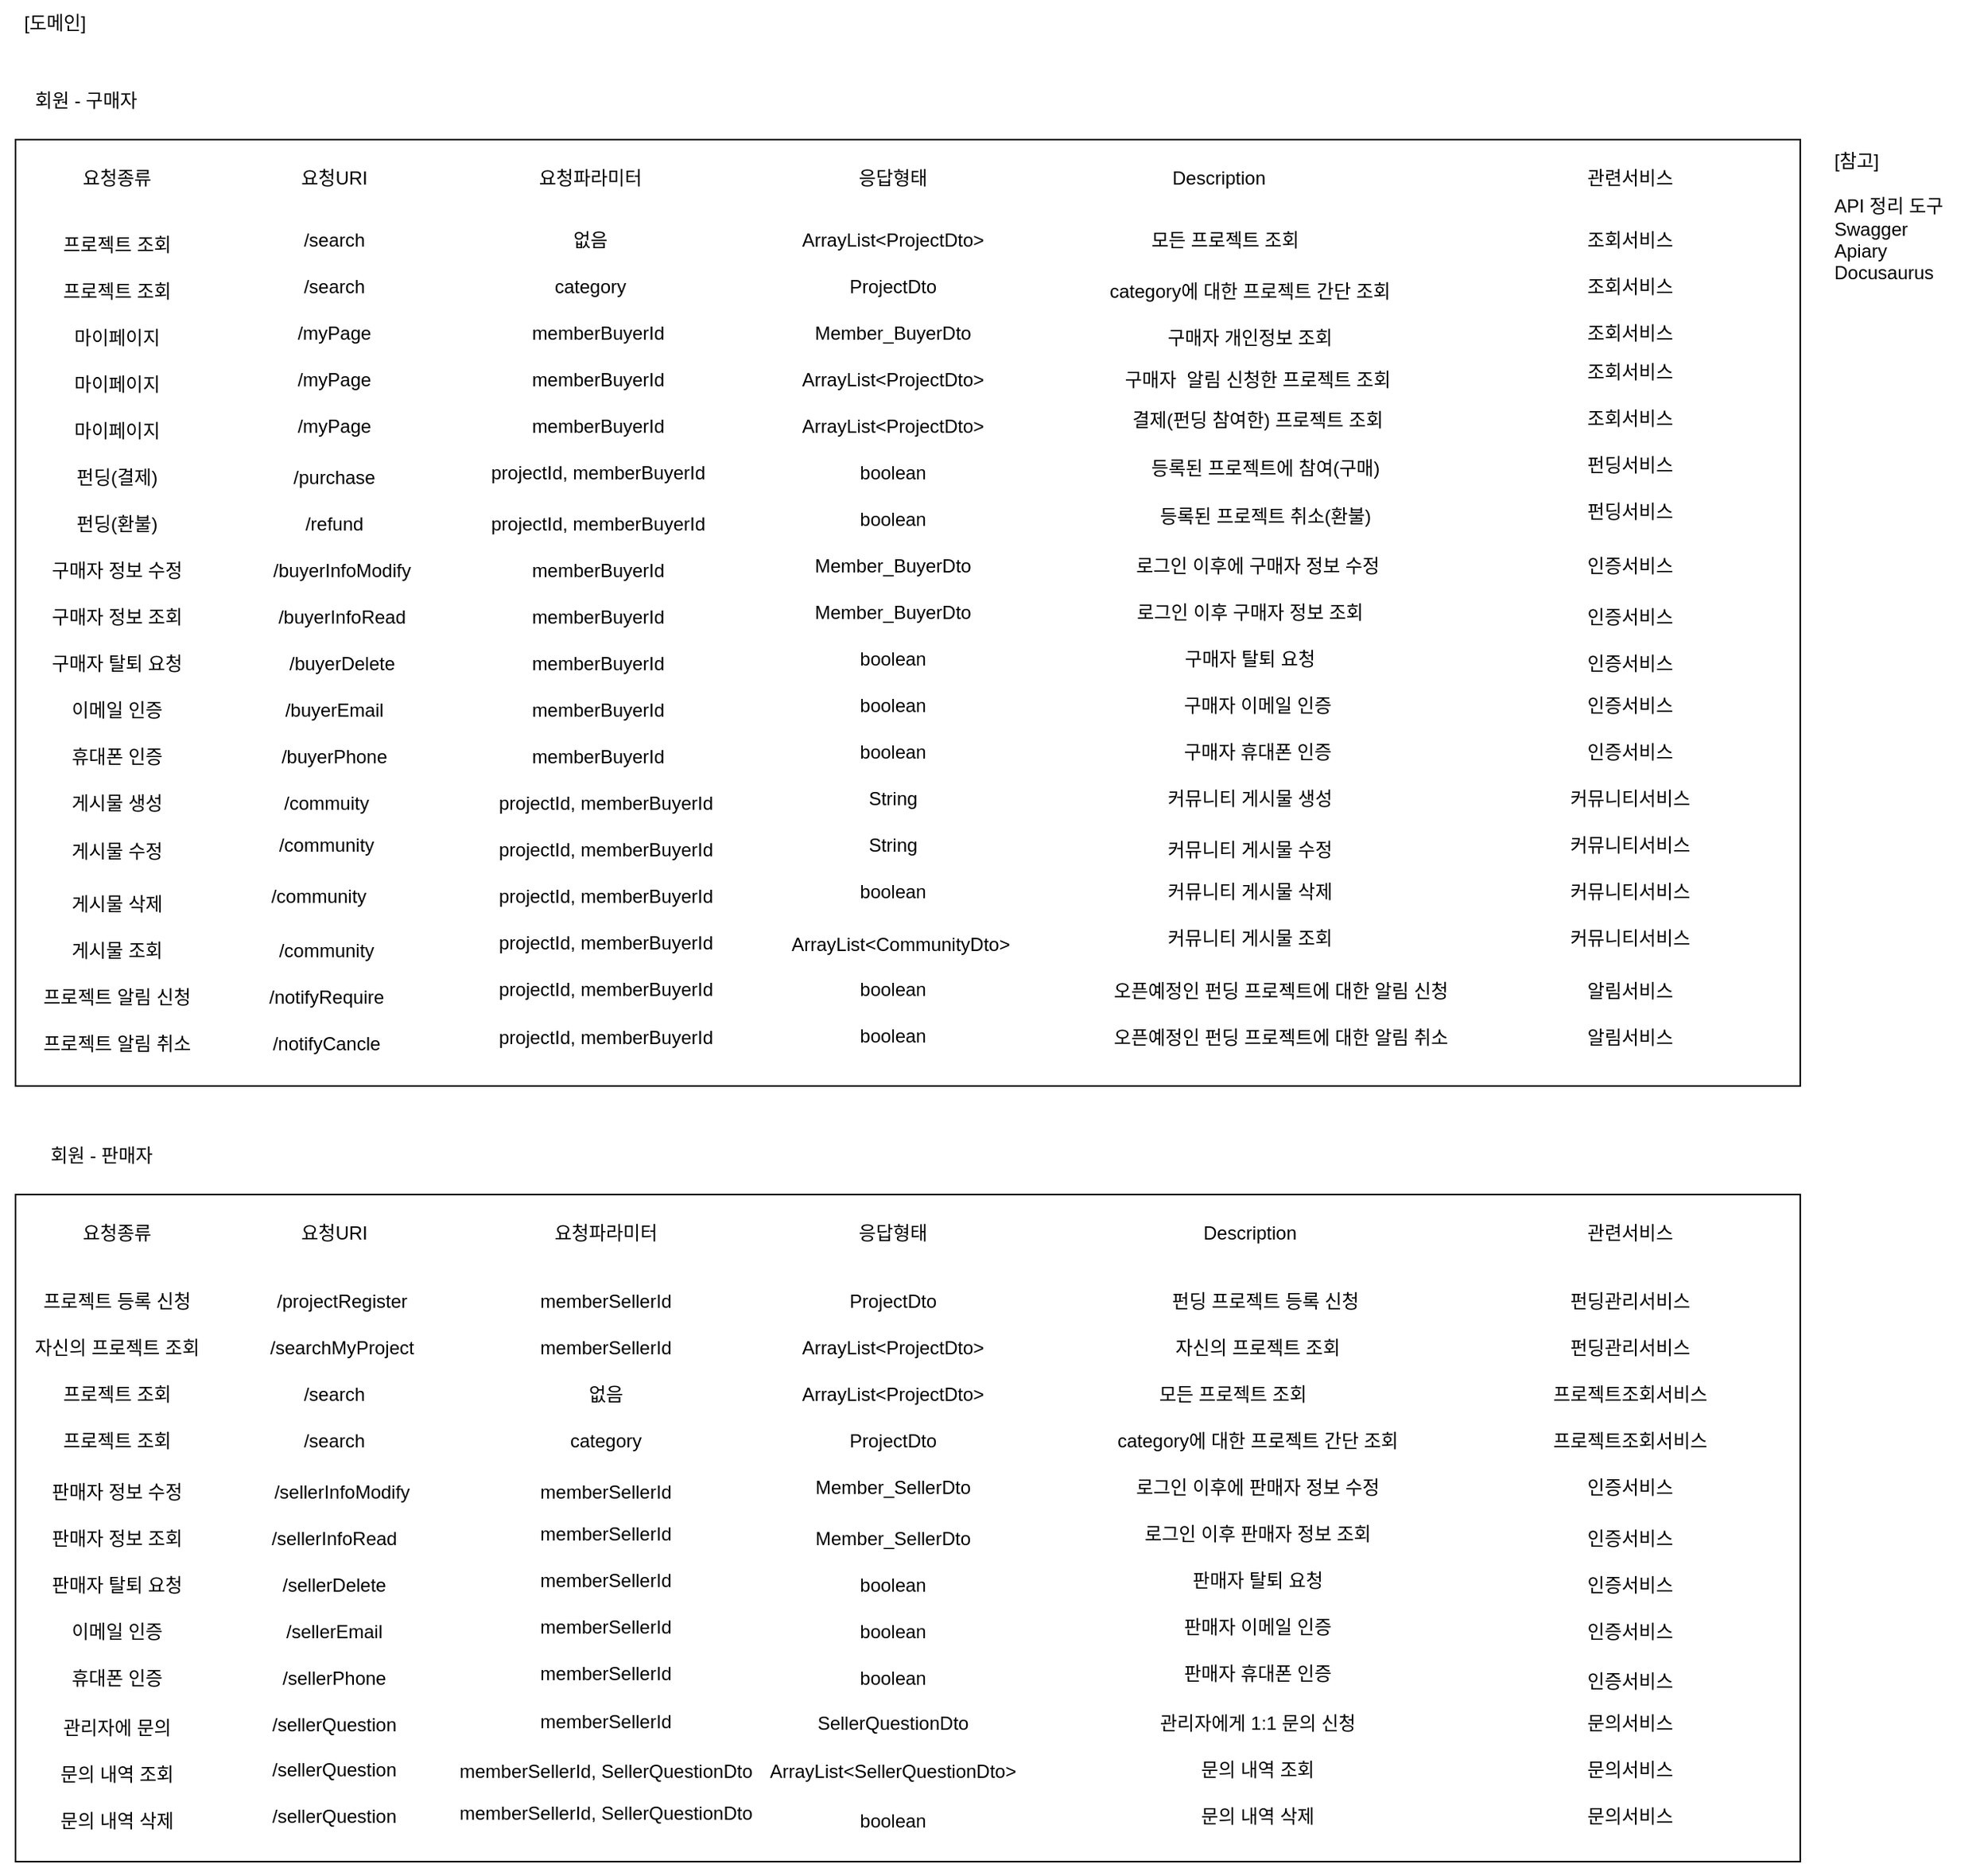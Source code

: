 <mxfile version="24.0.6" type="device">
  <diagram name="페이지-1" id="IXMMDhDhbT6PsNnHppwl">
    <mxGraphModel dx="1434" dy="780" grid="1" gridSize="10" guides="1" tooltips="1" connect="1" arrows="1" fold="1" page="1" pageScale="1" pageWidth="827" pageHeight="1169" math="0" shadow="0">
      <root>
        <mxCell id="0" />
        <mxCell id="1" parent="0" />
        <mxCell id="AvOxDjMCkV0OwtDAIf_R-1" value="[도메인]" style="text;html=1;align=center;verticalAlign=middle;resizable=0;points=[];autosize=1;strokeColor=none;fillColor=none;" parent="1" vertex="1">
          <mxGeometry x="40" y="40" width="70" height="30" as="geometry" />
        </mxCell>
        <mxCell id="AvOxDjMCkV0OwtDAIf_R-2" value="" style="rounded=0;whiteSpace=wrap;html=1;align=left;" parent="1" vertex="1">
          <mxGeometry x="50" y="130" width="1150" height="610" as="geometry" />
        </mxCell>
        <mxCell id="AvOxDjMCkV0OwtDAIf_R-3" value="회원 - 구매자" style="text;html=1;align=center;verticalAlign=middle;resizable=0;points=[];autosize=1;strokeColor=none;fillColor=none;" parent="1" vertex="1">
          <mxGeometry x="50" y="90" width="90" height="30" as="geometry" />
        </mxCell>
        <mxCell id="AvOxDjMCkV0OwtDAIf_R-4" value="요청종류" style="text;html=1;align=center;verticalAlign=middle;resizable=0;points=[];autosize=1;strokeColor=none;fillColor=none;" parent="1" vertex="1">
          <mxGeometry x="80" y="140" width="70" height="30" as="geometry" />
        </mxCell>
        <mxCell id="AvOxDjMCkV0OwtDAIf_R-5" value="관련서비스" style="text;html=1;align=center;verticalAlign=middle;resizable=0;points=[];autosize=1;strokeColor=none;fillColor=none;" parent="1" vertex="1">
          <mxGeometry x="1050" y="140" width="80" height="30" as="geometry" />
        </mxCell>
        <mxCell id="AvOxDjMCkV0OwtDAIf_R-6" value="요청URI" style="text;html=1;align=center;verticalAlign=middle;resizable=0;points=[];autosize=1;strokeColor=none;fillColor=none;" parent="1" vertex="1">
          <mxGeometry x="220" y="140" width="70" height="30" as="geometry" />
        </mxCell>
        <mxCell id="AvOxDjMCkV0OwtDAIf_R-7" value="Description" style="text;html=1;align=center;verticalAlign=middle;resizable=0;points=[];autosize=1;strokeColor=none;fillColor=none;" parent="1" vertex="1">
          <mxGeometry x="785" y="140" width="80" height="30" as="geometry" />
        </mxCell>
        <mxCell id="AvOxDjMCkV0OwtDAIf_R-8" value="요청파라미터" style="text;html=1;align=center;verticalAlign=middle;resizable=0;points=[];autosize=1;strokeColor=none;fillColor=none;" parent="1" vertex="1">
          <mxGeometry x="370" y="140" width="100" height="30" as="geometry" />
        </mxCell>
        <mxCell id="AvOxDjMCkV0OwtDAIf_R-9" value="응답형태" style="text;html=1;align=center;verticalAlign=middle;resizable=0;points=[];autosize=1;strokeColor=none;fillColor=none;" parent="1" vertex="1">
          <mxGeometry x="580" y="140" width="70" height="30" as="geometry" />
        </mxCell>
        <mxCell id="AvOxDjMCkV0OwtDAIf_R-10" value="조회서비스" style="text;html=1;align=center;verticalAlign=middle;resizable=0;points=[];autosize=1;strokeColor=none;fillColor=none;" parent="1" vertex="1">
          <mxGeometry x="1050" y="180" width="80" height="30" as="geometry" />
        </mxCell>
        <mxCell id="AvOxDjMCkV0OwtDAIf_R-11" value="프로젝트 조회" style="text;html=1;align=center;verticalAlign=middle;resizable=0;points=[];autosize=1;strokeColor=none;fillColor=none;" parent="1" vertex="1">
          <mxGeometry x="65" y="183" width="100" height="30" as="geometry" />
        </mxCell>
        <mxCell id="AvOxDjMCkV0OwtDAIf_R-12" value="/search" style="text;html=1;align=center;verticalAlign=middle;resizable=0;points=[];autosize=1;strokeColor=none;fillColor=none;" parent="1" vertex="1">
          <mxGeometry x="225" y="180" width="60" height="30" as="geometry" />
        </mxCell>
        <mxCell id="AvOxDjMCkV0OwtDAIf_R-13" value="없음" style="text;html=1;align=center;verticalAlign=middle;resizable=0;points=[];autosize=1;strokeColor=none;fillColor=none;" parent="1" vertex="1">
          <mxGeometry x="395" y="180" width="50" height="30" as="geometry" />
        </mxCell>
        <mxCell id="AvOxDjMCkV0OwtDAIf_R-14" value="ArrayList&amp;lt;ProjectDto&amp;gt;" style="text;html=1;align=center;verticalAlign=middle;resizable=0;points=[];autosize=1;strokeColor=none;fillColor=none;" parent="1" vertex="1">
          <mxGeometry x="545" y="180" width="140" height="30" as="geometry" />
        </mxCell>
        <mxCell id="AvOxDjMCkV0OwtDAIf_R-15" value="모든 프로젝트 조회" style="text;html=1;align=left;verticalAlign=middle;resizable=0;points=[];autosize=1;strokeColor=none;fillColor=none;" parent="1" vertex="1">
          <mxGeometry x="780" y="180" width="130" height="30" as="geometry" />
        </mxCell>
        <mxCell id="AvOxDjMCkV0OwtDAIf_R-16" value="/search" style="text;html=1;align=center;verticalAlign=middle;resizable=0;points=[];autosize=1;strokeColor=none;fillColor=none;" parent="1" vertex="1">
          <mxGeometry x="225" y="210" width="60" height="30" as="geometry" />
        </mxCell>
        <mxCell id="AvOxDjMCkV0OwtDAIf_R-17" value="category" style="text;html=1;align=center;verticalAlign=middle;resizable=0;points=[];autosize=1;strokeColor=none;fillColor=none;" parent="1" vertex="1">
          <mxGeometry x="385" y="210" width="70" height="30" as="geometry" />
        </mxCell>
        <mxCell id="AvOxDjMCkV0OwtDAIf_R-18" value="Project&lt;span style=&quot;background-color: initial;&quot;&gt;Dto&lt;/span&gt;" style="text;html=1;align=center;verticalAlign=middle;resizable=0;points=[];autosize=1;strokeColor=none;fillColor=none;" parent="1" vertex="1">
          <mxGeometry x="575" y="210" width="80" height="30" as="geometry" />
        </mxCell>
        <mxCell id="AvOxDjMCkV0OwtDAIf_R-19" value="category에 대한 프로젝트 간단 조회" style="text;html=1;align=center;verticalAlign=middle;resizable=0;points=[];autosize=1;strokeColor=none;fillColor=none;" parent="1" vertex="1">
          <mxGeometry x="740" y="213" width="210" height="30" as="geometry" />
        </mxCell>
        <mxCell id="AvOxDjMCkV0OwtDAIf_R-20" value="조회서비스" style="text;html=1;align=center;verticalAlign=middle;resizable=0;points=[];autosize=1;strokeColor=none;fillColor=none;" parent="1" vertex="1">
          <mxGeometry x="1050" y="210" width="80" height="30" as="geometry" />
        </mxCell>
        <mxCell id="AvOxDjMCkV0OwtDAIf_R-21" value="[참고]&lt;br&gt;&lt;br&gt;API 정리 도구&lt;br&gt;Swagger&lt;br&gt;Apiary&lt;br&gt;Docusaurus" style="text;html=1;align=left;verticalAlign=middle;resizable=0;points=[];autosize=1;strokeColor=none;fillColor=none;" parent="1" vertex="1">
          <mxGeometry x="1220" y="130" width="100" height="100" as="geometry" />
        </mxCell>
        <mxCell id="AvOxDjMCkV0OwtDAIf_R-22" value="프로젝트 조회" style="text;html=1;align=center;verticalAlign=middle;resizable=0;points=[];autosize=1;strokeColor=none;fillColor=none;" parent="1" vertex="1">
          <mxGeometry x="65" y="213" width="100" height="30" as="geometry" />
        </mxCell>
        <mxCell id="AvOxDjMCkV0OwtDAIf_R-23" value="/myPage" style="text;html=1;align=center;verticalAlign=middle;resizable=0;points=[];autosize=1;strokeColor=none;fillColor=none;" parent="1" vertex="1">
          <mxGeometry x="220" y="240" width="70" height="30" as="geometry" />
        </mxCell>
        <mxCell id="AvOxDjMCkV0OwtDAIf_R-24" value="memberBuyerId" style="text;html=1;align=center;verticalAlign=middle;resizable=0;points=[];autosize=1;strokeColor=none;fillColor=none;" parent="1" vertex="1">
          <mxGeometry x="370" y="240" width="110" height="30" as="geometry" />
        </mxCell>
        <mxCell id="AvOxDjMCkV0OwtDAIf_R-25" value="&lt;span style=&quot;background-color: initial;&quot;&gt;Member_BuyerDto&lt;/span&gt;" style="text;html=1;align=center;verticalAlign=middle;resizable=0;points=[];autosize=1;strokeColor=none;fillColor=none;" parent="1" vertex="1">
          <mxGeometry x="555" y="240" width="120" height="30" as="geometry" />
        </mxCell>
        <mxCell id="AvOxDjMCkV0OwtDAIf_R-26" value="구매자 개인정보 조회" style="text;html=1;align=center;verticalAlign=middle;resizable=0;points=[];autosize=1;strokeColor=none;fillColor=none;" parent="1" vertex="1">
          <mxGeometry x="775" y="243" width="140" height="30" as="geometry" />
        </mxCell>
        <mxCell id="AvOxDjMCkV0OwtDAIf_R-27" value="조회서비스" style="text;html=1;align=center;verticalAlign=middle;resizable=0;points=[];autosize=1;strokeColor=none;fillColor=none;" parent="1" vertex="1">
          <mxGeometry x="1050" y="240" width="80" height="30" as="geometry" />
        </mxCell>
        <mxCell id="AvOxDjMCkV0OwtDAIf_R-28" value="마이페이지" style="text;html=1;align=center;verticalAlign=middle;resizable=0;points=[];autosize=1;strokeColor=none;fillColor=none;" parent="1" vertex="1">
          <mxGeometry x="75" y="243" width="80" height="30" as="geometry" />
        </mxCell>
        <mxCell id="AvOxDjMCkV0OwtDAIf_R-29" value="/myPage" style="text;html=1;align=center;verticalAlign=middle;resizable=0;points=[];autosize=1;strokeColor=none;fillColor=none;" parent="1" vertex="1">
          <mxGeometry x="220" y="270" width="70" height="30" as="geometry" />
        </mxCell>
        <mxCell id="AvOxDjMCkV0OwtDAIf_R-30" value="구매자&amp;nbsp; 알림 신청한 프로젝트 조회" style="text;html=1;align=center;verticalAlign=middle;resizable=0;points=[];autosize=1;strokeColor=none;fillColor=none;" parent="1" vertex="1">
          <mxGeometry x="745" y="270" width="210" height="30" as="geometry" />
        </mxCell>
        <mxCell id="AvOxDjMCkV0OwtDAIf_R-31" value="조회서비스" style="text;html=1;align=center;verticalAlign=middle;resizable=0;points=[];autosize=1;strokeColor=none;fillColor=none;" parent="1" vertex="1">
          <mxGeometry x="1050" y="265" width="80" height="30" as="geometry" />
        </mxCell>
        <mxCell id="AvOxDjMCkV0OwtDAIf_R-32" value="마이페이지" style="text;html=1;align=center;verticalAlign=middle;resizable=0;points=[];autosize=1;strokeColor=none;fillColor=none;" parent="1" vertex="1">
          <mxGeometry x="75" y="273" width="80" height="30" as="geometry" />
        </mxCell>
        <mxCell id="AvOxDjMCkV0OwtDAIf_R-33" value="결제(펀딩 참여한) 프로젝트 조회" style="text;html=1;align=center;verticalAlign=middle;resizable=0;points=[];autosize=1;strokeColor=none;fillColor=none;" parent="1" vertex="1">
          <mxGeometry x="750" y="296" width="200" height="30" as="geometry" />
        </mxCell>
        <mxCell id="AvOxDjMCkV0OwtDAIf_R-34" value="/myPage" style="text;html=1;align=center;verticalAlign=middle;resizable=0;points=[];autosize=1;strokeColor=none;fillColor=none;" parent="1" vertex="1">
          <mxGeometry x="220" y="300" width="70" height="30" as="geometry" />
        </mxCell>
        <mxCell id="AvOxDjMCkV0OwtDAIf_R-35" value="조회서비스" style="text;html=1;align=center;verticalAlign=middle;resizable=0;points=[];autosize=1;strokeColor=none;fillColor=none;" parent="1" vertex="1">
          <mxGeometry x="1050" y="295" width="80" height="30" as="geometry" />
        </mxCell>
        <mxCell id="AvOxDjMCkV0OwtDAIf_R-36" value="마이페이지" style="text;html=1;align=center;verticalAlign=middle;resizable=0;points=[];autosize=1;strokeColor=none;fillColor=none;" parent="1" vertex="1">
          <mxGeometry x="75" y="303" width="80" height="30" as="geometry" />
        </mxCell>
        <mxCell id="AvOxDjMCkV0OwtDAIf_R-37" value="등록된 프로젝트에 참여(구매)" style="text;html=1;align=center;verticalAlign=middle;resizable=0;points=[];autosize=1;strokeColor=none;fillColor=none;" parent="1" vertex="1">
          <mxGeometry x="765" y="327" width="180" height="30" as="geometry" />
        </mxCell>
        <mxCell id="AvOxDjMCkV0OwtDAIf_R-38" value="/purchase" style="text;html=1;align=center;verticalAlign=middle;resizable=0;points=[];autosize=1;strokeColor=none;fillColor=none;" parent="1" vertex="1">
          <mxGeometry x="215" y="333" width="80" height="30" as="geometry" />
        </mxCell>
        <mxCell id="AvOxDjMCkV0OwtDAIf_R-39" value="projectId, memberBuyerId" style="text;html=1;align=center;verticalAlign=middle;resizable=0;points=[];autosize=1;strokeColor=none;fillColor=none;" parent="1" vertex="1">
          <mxGeometry x="345" y="330" width="160" height="30" as="geometry" />
        </mxCell>
        <mxCell id="AvOxDjMCkV0OwtDAIf_R-40" value="펀딩서비스" style="text;html=1;align=center;verticalAlign=middle;resizable=0;points=[];autosize=1;strokeColor=none;fillColor=none;" parent="1" vertex="1">
          <mxGeometry x="1050" y="325" width="80" height="30" as="geometry" />
        </mxCell>
        <mxCell id="AvOxDjMCkV0OwtDAIf_R-41" value="펀딩(결제)" style="text;html=1;align=center;verticalAlign=middle;resizable=0;points=[];autosize=1;strokeColor=none;fillColor=none;" parent="1" vertex="1">
          <mxGeometry x="75" y="333" width="80" height="30" as="geometry" />
        </mxCell>
        <mxCell id="AvOxDjMCkV0OwtDAIf_R-43" value="&lt;span style=&quot;background-color: initial;&quot;&gt;ArrayList&amp;lt;ProjectDto&amp;gt;&lt;/span&gt;" style="text;html=1;align=center;verticalAlign=middle;resizable=0;points=[];autosize=1;strokeColor=none;fillColor=none;" parent="1" vertex="1">
          <mxGeometry x="545" y="300" width="140" height="30" as="geometry" />
        </mxCell>
        <mxCell id="AvOxDjMCkV0OwtDAIf_R-44" value="등록된 프로젝트 취소(환불)" style="text;html=1;align=center;verticalAlign=middle;resizable=0;points=[];autosize=1;strokeColor=none;fillColor=none;" parent="1" vertex="1">
          <mxGeometry x="770" y="358" width="170" height="30" as="geometry" />
        </mxCell>
        <mxCell id="AvOxDjMCkV0OwtDAIf_R-45" value="/refund" style="text;html=1;align=center;verticalAlign=middle;resizable=0;points=[];autosize=1;strokeColor=none;fillColor=none;" parent="1" vertex="1">
          <mxGeometry x="225" y="363" width="60" height="30" as="geometry" />
        </mxCell>
        <mxCell id="AvOxDjMCkV0OwtDAIf_R-46" value="projectId, memberBuyerId" style="text;html=1;align=center;verticalAlign=middle;resizable=0;points=[];autosize=1;strokeColor=none;fillColor=none;" parent="1" vertex="1">
          <mxGeometry x="345" y="363" width="160" height="30" as="geometry" />
        </mxCell>
        <mxCell id="AvOxDjMCkV0OwtDAIf_R-47" value="펀딩서비스" style="text;html=1;align=center;verticalAlign=middle;resizable=0;points=[];autosize=1;strokeColor=none;fillColor=none;" parent="1" vertex="1">
          <mxGeometry x="1050" y="355" width="80" height="30" as="geometry" />
        </mxCell>
        <mxCell id="AvOxDjMCkV0OwtDAIf_R-48" value="펀딩(환불)" style="text;html=1;align=center;verticalAlign=middle;resizable=0;points=[];autosize=1;strokeColor=none;fillColor=none;" parent="1" vertex="1">
          <mxGeometry x="75" y="363" width="80" height="30" as="geometry" />
        </mxCell>
        <mxCell id="AvOxDjMCkV0OwtDAIf_R-49" value="memberBuyerId" style="text;html=1;align=center;verticalAlign=middle;resizable=0;points=[];autosize=1;strokeColor=none;fillColor=none;" parent="1" vertex="1">
          <mxGeometry x="370" y="270" width="110" height="30" as="geometry" />
        </mxCell>
        <mxCell id="AvOxDjMCkV0OwtDAIf_R-50" value="memberBuyerId" style="text;html=1;align=center;verticalAlign=middle;resizable=0;points=[];autosize=1;strokeColor=none;fillColor=none;" parent="1" vertex="1">
          <mxGeometry x="370" y="300" width="110" height="30" as="geometry" />
        </mxCell>
        <mxCell id="AvOxDjMCkV0OwtDAIf_R-51" value="로그인 이후에 구매자 정보 수정" style="text;html=1;align=center;verticalAlign=middle;resizable=0;points=[];autosize=1;strokeColor=none;fillColor=none;" parent="1" vertex="1">
          <mxGeometry x="755" y="390" width="190" height="30" as="geometry" />
        </mxCell>
        <mxCell id="AvOxDjMCkV0OwtDAIf_R-52" value="/buyerInfoModify" style="text;html=1;align=center;verticalAlign=middle;resizable=0;points=[];autosize=1;strokeColor=none;fillColor=none;" parent="1" vertex="1">
          <mxGeometry x="205" y="393" width="110" height="30" as="geometry" />
        </mxCell>
        <mxCell id="AvOxDjMCkV0OwtDAIf_R-53" value="memberBuyerId" style="text;html=1;align=center;verticalAlign=middle;resizable=0;points=[];autosize=1;strokeColor=none;fillColor=none;" parent="1" vertex="1">
          <mxGeometry x="370" y="393" width="110" height="30" as="geometry" />
        </mxCell>
        <mxCell id="AvOxDjMCkV0OwtDAIf_R-54" value="인증서비스" style="text;html=1;align=center;verticalAlign=middle;resizable=0;points=[];autosize=1;strokeColor=none;fillColor=none;" parent="1" vertex="1">
          <mxGeometry x="1050" y="390" width="80" height="30" as="geometry" />
        </mxCell>
        <mxCell id="AvOxDjMCkV0OwtDAIf_R-55" value="Member_BuyerDto" style="text;html=1;align=center;verticalAlign=middle;resizable=0;points=[];autosize=1;strokeColor=none;fillColor=none;" parent="1" vertex="1">
          <mxGeometry x="555" y="390" width="120" height="30" as="geometry" />
        </mxCell>
        <mxCell id="AvOxDjMCkV0OwtDAIf_R-56" value="로그인 이후 구매자 정보 조회" style="text;html=1;align=center;verticalAlign=middle;resizable=0;points=[];autosize=1;strokeColor=none;fillColor=none;" parent="1" vertex="1">
          <mxGeometry x="755" y="420" width="180" height="30" as="geometry" />
        </mxCell>
        <mxCell id="AvOxDjMCkV0OwtDAIf_R-57" value="/buyerInfoRead" style="text;html=1;align=center;verticalAlign=middle;resizable=0;points=[];autosize=1;strokeColor=none;fillColor=none;" parent="1" vertex="1">
          <mxGeometry x="205" y="423" width="110" height="30" as="geometry" />
        </mxCell>
        <mxCell id="AvOxDjMCkV0OwtDAIf_R-58" value="memberBuyerId" style="text;html=1;align=center;verticalAlign=middle;resizable=0;points=[];autosize=1;strokeColor=none;fillColor=none;" parent="1" vertex="1">
          <mxGeometry x="370" y="423" width="110" height="30" as="geometry" />
        </mxCell>
        <mxCell id="AvOxDjMCkV0OwtDAIf_R-59" value="인증서비스" style="text;html=1;align=center;verticalAlign=middle;resizable=0;points=[];autosize=1;strokeColor=none;fillColor=none;" parent="1" vertex="1">
          <mxGeometry x="1050" y="423" width="80" height="30" as="geometry" />
        </mxCell>
        <mxCell id="AvOxDjMCkV0OwtDAIf_R-60" value="구매자 정보 조회" style="text;html=1;align=center;verticalAlign=middle;resizable=0;points=[];autosize=1;strokeColor=none;fillColor=none;" parent="1" vertex="1">
          <mxGeometry x="60" y="423" width="110" height="30" as="geometry" />
        </mxCell>
        <mxCell id="AvOxDjMCkV0OwtDAIf_R-61" value="Member_BuyerDto" style="text;html=1;align=center;verticalAlign=middle;resizable=0;points=[];autosize=1;strokeColor=none;fillColor=none;" parent="1" vertex="1">
          <mxGeometry x="555" y="420" width="120" height="30" as="geometry" />
        </mxCell>
        <mxCell id="AvOxDjMCkV0OwtDAIf_R-62" value="구매자 정보 수정" style="text;html=1;align=center;verticalAlign=middle;resizable=0;points=[];autosize=1;strokeColor=none;fillColor=none;" parent="1" vertex="1">
          <mxGeometry x="60" y="393" width="110" height="30" as="geometry" />
        </mxCell>
        <mxCell id="AvOxDjMCkV0OwtDAIf_R-63" value="구매자 탈퇴 요청" style="text;html=1;align=center;verticalAlign=middle;resizable=0;points=[];autosize=1;strokeColor=none;fillColor=none;" parent="1" vertex="1">
          <mxGeometry x="790" y="450" width="110" height="30" as="geometry" />
        </mxCell>
        <mxCell id="AvOxDjMCkV0OwtDAIf_R-64" value="/buyerDelete" style="text;html=1;align=center;verticalAlign=middle;resizable=0;points=[];autosize=1;strokeColor=none;fillColor=none;" parent="1" vertex="1">
          <mxGeometry x="215" y="453" width="90" height="30" as="geometry" />
        </mxCell>
        <mxCell id="AvOxDjMCkV0OwtDAIf_R-65" value="memberBuyerId" style="text;html=1;align=center;verticalAlign=middle;resizable=0;points=[];autosize=1;strokeColor=none;fillColor=none;" parent="1" vertex="1">
          <mxGeometry x="370" y="453" width="110" height="30" as="geometry" />
        </mxCell>
        <mxCell id="AvOxDjMCkV0OwtDAIf_R-66" value="인증서비스" style="text;html=1;align=center;verticalAlign=middle;resizable=0;points=[];autosize=1;strokeColor=none;fillColor=none;" parent="1" vertex="1">
          <mxGeometry x="1050" y="453" width="80" height="30" as="geometry" />
        </mxCell>
        <mxCell id="AvOxDjMCkV0OwtDAIf_R-67" value="구매자 탈퇴 요청" style="text;html=1;align=center;verticalAlign=middle;resizable=0;points=[];autosize=1;strokeColor=none;fillColor=none;" parent="1" vertex="1">
          <mxGeometry x="60" y="453" width="110" height="30" as="geometry" />
        </mxCell>
        <mxCell id="AvOxDjMCkV0OwtDAIf_R-68" value="boolean" style="text;html=1;align=center;verticalAlign=middle;resizable=0;points=[];autosize=1;strokeColor=none;fillColor=none;" parent="1" vertex="1">
          <mxGeometry x="580" y="450" width="70" height="30" as="geometry" />
        </mxCell>
        <mxCell id="AvOxDjMCkV0OwtDAIf_R-69" value="구매자 이메일 인증" style="text;html=1;align=center;verticalAlign=middle;resizable=0;points=[];autosize=1;strokeColor=none;fillColor=none;" parent="1" vertex="1">
          <mxGeometry x="785" y="480" width="130" height="30" as="geometry" />
        </mxCell>
        <mxCell id="AvOxDjMCkV0OwtDAIf_R-70" value="/buyerEmail" style="text;html=1;align=center;verticalAlign=middle;resizable=0;points=[];autosize=1;strokeColor=none;fillColor=none;" parent="1" vertex="1">
          <mxGeometry x="210" y="483" width="90" height="30" as="geometry" />
        </mxCell>
        <mxCell id="AvOxDjMCkV0OwtDAIf_R-71" value="memberBuyerId" style="text;html=1;align=center;verticalAlign=middle;resizable=0;points=[];autosize=1;strokeColor=none;fillColor=none;" parent="1" vertex="1">
          <mxGeometry x="370" y="483" width="110" height="30" as="geometry" />
        </mxCell>
        <mxCell id="AvOxDjMCkV0OwtDAIf_R-72" value="인증서비스" style="text;html=1;align=center;verticalAlign=middle;resizable=0;points=[];autosize=1;strokeColor=none;fillColor=none;" parent="1" vertex="1">
          <mxGeometry x="1050" y="480" width="80" height="30" as="geometry" />
        </mxCell>
        <mxCell id="AvOxDjMCkV0OwtDAIf_R-73" value="이메일 인증" style="text;html=1;align=center;verticalAlign=middle;resizable=0;points=[];autosize=1;strokeColor=none;fillColor=none;" parent="1" vertex="1">
          <mxGeometry x="70" y="483" width="90" height="30" as="geometry" />
        </mxCell>
        <mxCell id="AvOxDjMCkV0OwtDAIf_R-74" value="boolean" style="text;html=1;align=center;verticalAlign=middle;resizable=0;points=[];autosize=1;strokeColor=none;fillColor=none;" parent="1" vertex="1">
          <mxGeometry x="580" y="480" width="70" height="30" as="geometry" />
        </mxCell>
        <mxCell id="AvOxDjMCkV0OwtDAIf_R-75" value="구매자 휴대폰 인증" style="text;html=1;align=center;verticalAlign=middle;resizable=0;points=[];autosize=1;strokeColor=none;fillColor=none;" parent="1" vertex="1">
          <mxGeometry x="785" y="510" width="130" height="30" as="geometry" />
        </mxCell>
        <mxCell id="AvOxDjMCkV0OwtDAIf_R-76" value="/buyerPhone" style="text;html=1;align=center;verticalAlign=middle;resizable=0;points=[];autosize=1;strokeColor=none;fillColor=none;" parent="1" vertex="1">
          <mxGeometry x="210" y="513" width="90" height="30" as="geometry" />
        </mxCell>
        <mxCell id="AvOxDjMCkV0OwtDAIf_R-77" value="memberBuyerId" style="text;html=1;align=center;verticalAlign=middle;resizable=0;points=[];autosize=1;strokeColor=none;fillColor=none;" parent="1" vertex="1">
          <mxGeometry x="370" y="513" width="110" height="30" as="geometry" />
        </mxCell>
        <mxCell id="AvOxDjMCkV0OwtDAIf_R-78" value="인증서비스" style="text;html=1;align=center;verticalAlign=middle;resizable=0;points=[];autosize=1;strokeColor=none;fillColor=none;" parent="1" vertex="1">
          <mxGeometry x="1050" y="510" width="80" height="30" as="geometry" />
        </mxCell>
        <mxCell id="AvOxDjMCkV0OwtDAIf_R-79" value="휴대폰 인증" style="text;html=1;align=center;verticalAlign=middle;resizable=0;points=[];autosize=1;strokeColor=none;fillColor=none;" parent="1" vertex="1">
          <mxGeometry x="70" y="513" width="90" height="30" as="geometry" />
        </mxCell>
        <mxCell id="AvOxDjMCkV0OwtDAIf_R-80" value="boolean" style="text;html=1;align=center;verticalAlign=middle;resizable=0;points=[];autosize=1;strokeColor=none;fillColor=none;" parent="1" vertex="1">
          <mxGeometry x="580" y="510" width="70" height="30" as="geometry" />
        </mxCell>
        <mxCell id="AvOxDjMCkV0OwtDAIf_R-81" value="커뮤니티 게시물 생성" style="text;html=1;align=center;verticalAlign=middle;resizable=0;points=[];autosize=1;strokeColor=none;fillColor=none;" parent="1" vertex="1">
          <mxGeometry x="775" y="540" width="140" height="30" as="geometry" />
        </mxCell>
        <mxCell id="AvOxDjMCkV0OwtDAIf_R-82" value="/commuity" style="text;html=1;align=center;verticalAlign=middle;resizable=0;points=[];autosize=1;strokeColor=none;fillColor=none;" parent="1" vertex="1">
          <mxGeometry x="210" y="543" width="80" height="30" as="geometry" />
        </mxCell>
        <mxCell id="AvOxDjMCkV0OwtDAIf_R-83" value="커뮤니티서비스" style="text;html=1;align=center;verticalAlign=middle;resizable=0;points=[];autosize=1;strokeColor=none;fillColor=none;" parent="1" vertex="1">
          <mxGeometry x="1035" y="540" width="110" height="30" as="geometry" />
        </mxCell>
        <mxCell id="AvOxDjMCkV0OwtDAIf_R-84" value="게시물 생성" style="text;html=1;align=center;verticalAlign=middle;resizable=0;points=[];autosize=1;strokeColor=none;fillColor=none;" parent="1" vertex="1">
          <mxGeometry x="70" y="543" width="90" height="30" as="geometry" />
        </mxCell>
        <mxCell id="AvOxDjMCkV0OwtDAIf_R-85" value="String" style="text;html=1;align=center;verticalAlign=middle;resizable=0;points=[];autosize=1;strokeColor=none;fillColor=none;" parent="1" vertex="1">
          <mxGeometry x="590" y="540" width="50" height="30" as="geometry" />
        </mxCell>
        <mxCell id="AvOxDjMCkV0OwtDAIf_R-86" value="커뮤니티 게시물 수정" style="text;html=1;align=center;verticalAlign=middle;resizable=0;points=[];autosize=1;strokeColor=none;fillColor=none;" parent="1" vertex="1">
          <mxGeometry x="775" y="573" width="140" height="30" as="geometry" />
        </mxCell>
        <mxCell id="AvOxDjMCkV0OwtDAIf_R-87" value="/community" style="text;html=1;align=center;verticalAlign=middle;resizable=0;points=[];autosize=1;strokeColor=none;fillColor=none;" parent="1" vertex="1">
          <mxGeometry x="210" y="570" width="80" height="30" as="geometry" />
        </mxCell>
        <mxCell id="AvOxDjMCkV0OwtDAIf_R-88" value="커뮤니티서비스" style="text;html=1;align=center;verticalAlign=middle;resizable=0;points=[];autosize=1;strokeColor=none;fillColor=none;glass=1;" parent="1" vertex="1">
          <mxGeometry x="1035" y="570" width="110" height="30" as="geometry" />
        </mxCell>
        <mxCell id="AvOxDjMCkV0OwtDAIf_R-89" value="게시물 수정" style="text;html=1;align=center;verticalAlign=middle;resizable=0;points=[];autosize=1;strokeColor=none;fillColor=none;" parent="1" vertex="1">
          <mxGeometry x="70" y="574" width="90" height="30" as="geometry" />
        </mxCell>
        <mxCell id="AvOxDjMCkV0OwtDAIf_R-90" value="String" style="text;html=1;align=center;verticalAlign=middle;resizable=0;points=[];autosize=1;strokeColor=none;fillColor=none;" parent="1" vertex="1">
          <mxGeometry x="590" y="570" width="50" height="30" as="geometry" />
        </mxCell>
        <mxCell id="AvOxDjMCkV0OwtDAIf_R-91" value="커뮤니티 게시물 삭제" style="text;html=1;align=center;verticalAlign=middle;resizable=0;points=[];autosize=1;strokeColor=none;fillColor=none;" parent="1" vertex="1">
          <mxGeometry x="775" y="600" width="140" height="30" as="geometry" />
        </mxCell>
        <mxCell id="AvOxDjMCkV0OwtDAIf_R-92" value="/community" style="text;html=1;align=center;verticalAlign=middle;resizable=0;points=[];autosize=1;strokeColor=none;fillColor=none;" parent="1" vertex="1">
          <mxGeometry x="205" y="603" width="80" height="30" as="geometry" />
        </mxCell>
        <mxCell id="AvOxDjMCkV0OwtDAIf_R-93" value="커뮤니티서비스" style="text;html=1;align=center;verticalAlign=middle;resizable=0;points=[];autosize=1;strokeColor=none;fillColor=none;" parent="1" vertex="1">
          <mxGeometry x="1035" y="600" width="110" height="30" as="geometry" />
        </mxCell>
        <mxCell id="AvOxDjMCkV0OwtDAIf_R-94" value="게시물 삭제" style="text;html=1;align=center;verticalAlign=middle;resizable=0;points=[];autosize=1;strokeColor=none;fillColor=none;" parent="1" vertex="1">
          <mxGeometry x="70" y="608" width="90" height="30" as="geometry" />
        </mxCell>
        <mxCell id="AvOxDjMCkV0OwtDAIf_R-95" value="boolean" style="text;html=1;align=center;verticalAlign=middle;resizable=0;points=[];autosize=1;strokeColor=none;fillColor=none;" parent="1" vertex="1">
          <mxGeometry x="580" y="600" width="70" height="30" as="geometry" />
        </mxCell>
        <mxCell id="AvOxDjMCkV0OwtDAIf_R-96" value="커뮤니티 게시물 조회" style="text;html=1;align=center;verticalAlign=middle;resizable=0;points=[];autosize=1;strokeColor=none;fillColor=none;" parent="1" vertex="1">
          <mxGeometry x="775" y="630" width="140" height="30" as="geometry" />
        </mxCell>
        <mxCell id="AvOxDjMCkV0OwtDAIf_R-97" value="/community" style="text;html=1;align=center;verticalAlign=middle;resizable=0;points=[];autosize=1;strokeColor=none;fillColor=none;" parent="1" vertex="1">
          <mxGeometry x="210" y="638" width="80" height="30" as="geometry" />
        </mxCell>
        <mxCell id="AvOxDjMCkV0OwtDAIf_R-98" value="커뮤니티서비스" style="text;html=1;align=center;verticalAlign=middle;resizable=0;points=[];autosize=1;strokeColor=none;fillColor=none;" parent="1" vertex="1">
          <mxGeometry x="1035" y="630" width="110" height="30" as="geometry" />
        </mxCell>
        <mxCell id="AvOxDjMCkV0OwtDAIf_R-99" value="게시물 조회" style="text;html=1;align=center;verticalAlign=middle;resizable=0;points=[];autosize=1;strokeColor=none;fillColor=none;" parent="1" vertex="1">
          <mxGeometry x="70" y="638" width="90" height="30" as="geometry" />
        </mxCell>
        <mxCell id="AvOxDjMCkV0OwtDAIf_R-100" value="projectId, memberBuyerId" style="text;html=1;align=center;verticalAlign=middle;resizable=0;points=[];autosize=1;strokeColor=none;fillColor=none;" parent="1" vertex="1">
          <mxGeometry x="350" y="543" width="160" height="30" as="geometry" />
        </mxCell>
        <mxCell id="AvOxDjMCkV0OwtDAIf_R-101" value="projectId, memberBuyerId" style="text;html=1;align=center;verticalAlign=middle;resizable=0;points=[];autosize=1;strokeColor=none;fillColor=none;" parent="1" vertex="1">
          <mxGeometry x="350" y="573" width="160" height="30" as="geometry" />
        </mxCell>
        <mxCell id="AvOxDjMCkV0OwtDAIf_R-102" value="projectId, memberBuyerId" style="text;html=1;align=center;verticalAlign=middle;resizable=0;points=[];autosize=1;strokeColor=none;fillColor=none;" parent="1" vertex="1">
          <mxGeometry x="350" y="603" width="160" height="30" as="geometry" />
        </mxCell>
        <mxCell id="AvOxDjMCkV0OwtDAIf_R-103" value="projectId, memberBuyerId" style="text;html=1;align=center;verticalAlign=middle;resizable=0;points=[];autosize=1;strokeColor=none;fillColor=none;" parent="1" vertex="1">
          <mxGeometry x="350" y="633" width="160" height="30" as="geometry" />
        </mxCell>
        <mxCell id="AvOxDjMCkV0OwtDAIf_R-104" value="ArrayList&amp;lt;CommunityDto&amp;gt;" style="text;html=1;align=center;verticalAlign=middle;resizable=0;points=[];autosize=1;strokeColor=none;fillColor=none;" parent="1" vertex="1">
          <mxGeometry x="540" y="634" width="160" height="30" as="geometry" />
        </mxCell>
        <mxCell id="AvOxDjMCkV0OwtDAIf_R-105" value="알림서비스" style="text;html=1;align=center;verticalAlign=middle;resizable=0;points=[];autosize=1;strokeColor=none;fillColor=none;" parent="1" vertex="1">
          <mxGeometry x="1050" y="664" width="80" height="30" as="geometry" />
        </mxCell>
        <mxCell id="AvOxDjMCkV0OwtDAIf_R-106" value="알림서비스" style="text;html=1;align=center;verticalAlign=middle;resizable=0;points=[];autosize=1;strokeColor=none;fillColor=none;" parent="1" vertex="1">
          <mxGeometry x="1050" y="694" width="80" height="30" as="geometry" />
        </mxCell>
        <mxCell id="AvOxDjMCkV0OwtDAIf_R-107" value="오픈예정인 펀딩 프로젝트에 대한 알림 신청" style="text;html=1;align=center;verticalAlign=middle;resizable=0;points=[];autosize=1;strokeColor=none;fillColor=none;" parent="1" vertex="1">
          <mxGeometry x="735" y="664" width="260" height="30" as="geometry" />
        </mxCell>
        <mxCell id="AvOxDjMCkV0OwtDAIf_R-108" value="오픈예정인 펀딩 프로젝트에 대한 알림 취소" style="text;html=1;align=center;verticalAlign=middle;resizable=0;points=[];autosize=1;strokeColor=none;fillColor=none;" parent="1" vertex="1">
          <mxGeometry x="735" y="694" width="260" height="30" as="geometry" />
        </mxCell>
        <mxCell id="AvOxDjMCkV0OwtDAIf_R-109" value="프로젝트 알림 신청" style="text;html=1;align=center;verticalAlign=middle;resizable=0;points=[];autosize=1;strokeColor=none;fillColor=none;" parent="1" vertex="1">
          <mxGeometry x="50" y="668" width="130" height="30" as="geometry" />
        </mxCell>
        <mxCell id="AvOxDjMCkV0OwtDAIf_R-110" value="프로젝트 알림 취소" style="text;html=1;align=center;verticalAlign=middle;resizable=0;points=[];autosize=1;strokeColor=none;fillColor=none;" parent="1" vertex="1">
          <mxGeometry x="50" y="698" width="130" height="30" as="geometry" />
        </mxCell>
        <mxCell id="AvOxDjMCkV0OwtDAIf_R-111" value="/notifyRequire" style="text;html=1;align=center;verticalAlign=middle;resizable=0;points=[];autosize=1;strokeColor=none;fillColor=none;" parent="1" vertex="1">
          <mxGeometry x="200" y="668" width="100" height="30" as="geometry" />
        </mxCell>
        <mxCell id="AvOxDjMCkV0OwtDAIf_R-112" value="/notifyCancle" style="text;html=1;align=center;verticalAlign=middle;resizable=0;points=[];autosize=1;strokeColor=none;fillColor=none;" parent="1" vertex="1">
          <mxGeometry x="205" y="698" width="90" height="30" as="geometry" />
        </mxCell>
        <mxCell id="AvOxDjMCkV0OwtDAIf_R-113" value="projectId, memberBuyerId" style="text;html=1;align=center;verticalAlign=middle;resizable=0;points=[];autosize=1;strokeColor=none;fillColor=none;" parent="1" vertex="1">
          <mxGeometry x="350" y="663" width="160" height="30" as="geometry" />
        </mxCell>
        <mxCell id="AvOxDjMCkV0OwtDAIf_R-114" value="projectId, memberBuyerId" style="text;html=1;align=center;verticalAlign=middle;resizable=0;points=[];autosize=1;strokeColor=none;fillColor=none;" parent="1" vertex="1">
          <mxGeometry x="350" y="694" width="160" height="30" as="geometry" />
        </mxCell>
        <mxCell id="AvOxDjMCkV0OwtDAIf_R-115" value="boolean" style="text;html=1;align=center;verticalAlign=middle;resizable=0;points=[];autosize=1;strokeColor=none;fillColor=none;" parent="1" vertex="1">
          <mxGeometry x="580" y="663" width="70" height="30" as="geometry" />
        </mxCell>
        <mxCell id="AvOxDjMCkV0OwtDAIf_R-116" value="boolean" style="text;html=1;align=center;verticalAlign=middle;resizable=0;points=[];autosize=1;strokeColor=none;fillColor=none;" parent="1" vertex="1">
          <mxGeometry x="580" y="693" width="70" height="30" as="geometry" />
        </mxCell>
        <mxCell id="AvOxDjMCkV0OwtDAIf_R-117" value="회원 - 판매자" style="text;html=1;align=center;verticalAlign=middle;resizable=0;points=[];autosize=1;strokeColor=none;fillColor=none;" parent="1" vertex="1">
          <mxGeometry x="60" y="770" width="90" height="30" as="geometry" />
        </mxCell>
        <mxCell id="AvOxDjMCkV0OwtDAIf_R-118" value="" style="rounded=0;whiteSpace=wrap;html=1;align=left;" parent="1" vertex="1">
          <mxGeometry x="50" y="810" width="1150" height="430" as="geometry" />
        </mxCell>
        <mxCell id="AvOxDjMCkV0OwtDAIf_R-119" value="요청종류" style="text;html=1;align=center;verticalAlign=middle;resizable=0;points=[];autosize=1;strokeColor=none;fillColor=none;" parent="1" vertex="1">
          <mxGeometry x="80" y="820" width="70" height="30" as="geometry" />
        </mxCell>
        <mxCell id="AvOxDjMCkV0OwtDAIf_R-120" value="관련서비스" style="text;html=1;align=center;verticalAlign=middle;resizable=0;points=[];autosize=1;strokeColor=none;fillColor=none;" parent="1" vertex="1">
          <mxGeometry x="1050" y="820" width="80" height="30" as="geometry" />
        </mxCell>
        <mxCell id="AvOxDjMCkV0OwtDAIf_R-121" value="요청URI" style="text;html=1;align=center;verticalAlign=middle;resizable=0;points=[];autosize=1;strokeColor=none;fillColor=none;" parent="1" vertex="1">
          <mxGeometry x="220" y="820" width="70" height="30" as="geometry" />
        </mxCell>
        <mxCell id="AvOxDjMCkV0OwtDAIf_R-122" value="Description" style="text;html=1;align=center;verticalAlign=middle;resizable=0;points=[];autosize=1;strokeColor=none;fillColor=none;" parent="1" vertex="1">
          <mxGeometry x="805" y="820" width="80" height="30" as="geometry" />
        </mxCell>
        <mxCell id="AvOxDjMCkV0OwtDAIf_R-123" value="요청파라미터" style="text;html=1;align=center;verticalAlign=middle;resizable=0;points=[];autosize=1;strokeColor=none;fillColor=none;" parent="1" vertex="1">
          <mxGeometry x="380" y="820" width="100" height="30" as="geometry" />
        </mxCell>
        <mxCell id="AvOxDjMCkV0OwtDAIf_R-124" value="응답형태" style="text;html=1;align=center;verticalAlign=middle;resizable=0;points=[];autosize=1;strokeColor=none;fillColor=none;" parent="1" vertex="1">
          <mxGeometry x="580" y="820" width="70" height="30" as="geometry" />
        </mxCell>
        <mxCell id="AvOxDjMCkV0OwtDAIf_R-125" value="펀딩관리서비스" style="text;html=1;align=center;verticalAlign=middle;resizable=0;points=[];autosize=1;strokeColor=none;fillColor=none;" parent="1" vertex="1">
          <mxGeometry x="1035" y="864" width="110" height="30" as="geometry" />
        </mxCell>
        <mxCell id="AvOxDjMCkV0OwtDAIf_R-126" value="펀딩 프로젝트 등록 신청" style="text;html=1;align=center;verticalAlign=middle;resizable=0;points=[];autosize=1;strokeColor=none;fillColor=none;" parent="1" vertex="1">
          <mxGeometry x="780" y="864" width="150" height="30" as="geometry" />
        </mxCell>
        <mxCell id="AvOxDjMCkV0OwtDAIf_R-127" value="프로젝트 등록 신청" style="text;html=1;align=center;verticalAlign=middle;resizable=0;points=[];autosize=1;strokeColor=none;fillColor=none;" parent="1" vertex="1">
          <mxGeometry x="50" y="864" width="130" height="30" as="geometry" />
        </mxCell>
        <mxCell id="AvOxDjMCkV0OwtDAIf_R-128" value="/projectRegister" style="text;html=1;align=center;verticalAlign=middle;resizable=0;points=[];autosize=1;strokeColor=none;fillColor=none;" parent="1" vertex="1">
          <mxGeometry x="205" y="864" width="110" height="30" as="geometry" />
        </mxCell>
        <mxCell id="AvOxDjMCkV0OwtDAIf_R-129" value="memberSellerId" style="text;html=1;align=center;verticalAlign=middle;resizable=0;points=[];autosize=1;strokeColor=none;fillColor=none;" parent="1" vertex="1">
          <mxGeometry x="375" y="864" width="110" height="30" as="geometry" />
        </mxCell>
        <mxCell id="AvOxDjMCkV0OwtDAIf_R-130" value="ProjectDto" style="text;html=1;align=center;verticalAlign=middle;resizable=0;points=[];autosize=1;strokeColor=none;fillColor=none;" parent="1" vertex="1">
          <mxGeometry x="575" y="864" width="80" height="30" as="geometry" />
        </mxCell>
        <mxCell id="AvOxDjMCkV0OwtDAIf_R-131" value="펀딩관리서비스" style="text;html=1;align=center;verticalAlign=middle;resizable=0;points=[];autosize=1;strokeColor=none;fillColor=none;" parent="1" vertex="1">
          <mxGeometry x="1035" y="894" width="110" height="30" as="geometry" />
        </mxCell>
        <mxCell id="AvOxDjMCkV0OwtDAIf_R-132" value="자신의 프로젝트 조회" style="text;html=1;align=center;verticalAlign=middle;resizable=0;points=[];autosize=1;strokeColor=none;fillColor=none;" parent="1" vertex="1">
          <mxGeometry x="780" y="894" width="140" height="30" as="geometry" />
        </mxCell>
        <mxCell id="AvOxDjMCkV0OwtDAIf_R-133" value="ArrayList&amp;lt;ProjectDto&amp;gt;" style="text;html=1;align=center;verticalAlign=middle;resizable=0;points=[];autosize=1;strokeColor=none;fillColor=none;" parent="1" vertex="1">
          <mxGeometry x="545" y="894" width="140" height="30" as="geometry" />
        </mxCell>
        <mxCell id="AvOxDjMCkV0OwtDAIf_R-134" value="자신의 프로젝트 조회" style="text;html=1;align=center;verticalAlign=middle;resizable=0;points=[];autosize=1;strokeColor=none;fillColor=none;" parent="1" vertex="1">
          <mxGeometry x="45" y="894" width="140" height="30" as="geometry" />
        </mxCell>
        <mxCell id="AvOxDjMCkV0OwtDAIf_R-135" value="/searchMyProject" style="text;html=1;align=center;verticalAlign=middle;resizable=0;points=[];autosize=1;strokeColor=none;fillColor=none;" parent="1" vertex="1">
          <mxGeometry x="200" y="894" width="120" height="30" as="geometry" />
        </mxCell>
        <mxCell id="AvOxDjMCkV0OwtDAIf_R-136" value="memberSellerId" style="text;html=1;align=center;verticalAlign=middle;resizable=0;points=[];autosize=1;strokeColor=none;fillColor=none;" parent="1" vertex="1">
          <mxGeometry x="375" y="894" width="110" height="30" as="geometry" />
        </mxCell>
        <mxCell id="AvOxDjMCkV0OwtDAIf_R-137" value="프로젝트조회서비스" style="text;html=1;align=center;verticalAlign=middle;resizable=0;points=[];autosize=1;strokeColor=none;fillColor=none;" parent="1" vertex="1">
          <mxGeometry x="1025" y="924" width="130" height="30" as="geometry" />
        </mxCell>
        <mxCell id="AvOxDjMCkV0OwtDAIf_R-138" value="프로젝트 조회" style="text;html=1;align=center;verticalAlign=middle;resizable=0;points=[];autosize=1;strokeColor=none;fillColor=none;" parent="1" vertex="1">
          <mxGeometry x="65" y="924" width="100" height="30" as="geometry" />
        </mxCell>
        <mxCell id="AvOxDjMCkV0OwtDAIf_R-139" value="/search" style="text;html=1;align=center;verticalAlign=middle;resizable=0;points=[];autosize=1;strokeColor=none;fillColor=none;" parent="1" vertex="1">
          <mxGeometry x="225" y="924" width="60" height="30" as="geometry" />
        </mxCell>
        <mxCell id="AvOxDjMCkV0OwtDAIf_R-140" value="프로젝트 조회" style="text;html=1;align=center;verticalAlign=middle;resizable=0;points=[];autosize=1;strokeColor=none;fillColor=none;" parent="1" vertex="1">
          <mxGeometry x="65" y="954" width="100" height="30" as="geometry" />
        </mxCell>
        <mxCell id="AvOxDjMCkV0OwtDAIf_R-141" value="/search" style="text;html=1;align=center;verticalAlign=middle;resizable=0;points=[];autosize=1;strokeColor=none;fillColor=none;" parent="1" vertex="1">
          <mxGeometry x="225" y="954" width="60" height="30" as="geometry" />
        </mxCell>
        <mxCell id="AvOxDjMCkV0OwtDAIf_R-142" value="프로젝트조회서비스" style="text;html=1;align=center;verticalAlign=middle;resizable=0;points=[];autosize=1;strokeColor=none;fillColor=none;" parent="1" vertex="1">
          <mxGeometry x="1025" y="954" width="130" height="30" as="geometry" />
        </mxCell>
        <mxCell id="AvOxDjMCkV0OwtDAIf_R-143" value="ArrayList&amp;lt;ProjectDto&amp;gt;" style="text;html=1;align=center;verticalAlign=middle;resizable=0;points=[];autosize=1;strokeColor=none;fillColor=none;" parent="1" vertex="1">
          <mxGeometry x="545" y="924" width="140" height="30" as="geometry" />
        </mxCell>
        <mxCell id="AvOxDjMCkV0OwtDAIf_R-144" value="Project&lt;span style=&quot;background-color: initial;&quot;&gt;Dto&lt;/span&gt;" style="text;html=1;align=center;verticalAlign=middle;resizable=0;points=[];autosize=1;strokeColor=none;fillColor=none;" parent="1" vertex="1">
          <mxGeometry x="575" y="954" width="80" height="30" as="geometry" />
        </mxCell>
        <mxCell id="AvOxDjMCkV0OwtDAIf_R-145" value="없음" style="text;html=1;align=center;verticalAlign=middle;resizable=0;points=[];autosize=1;strokeColor=none;fillColor=none;" parent="1" vertex="1">
          <mxGeometry x="405" y="924" width="50" height="30" as="geometry" />
        </mxCell>
        <mxCell id="AvOxDjMCkV0OwtDAIf_R-146" value="category" style="text;html=1;align=center;verticalAlign=middle;resizable=0;points=[];autosize=1;strokeColor=none;fillColor=none;" parent="1" vertex="1">
          <mxGeometry x="395" y="954" width="70" height="30" as="geometry" />
        </mxCell>
        <mxCell id="AvOxDjMCkV0OwtDAIf_R-147" value="모든 프로젝트 조회" style="text;html=1;align=left;verticalAlign=middle;resizable=0;points=[];autosize=1;strokeColor=none;fillColor=none;" parent="1" vertex="1">
          <mxGeometry x="785" y="924" width="130" height="30" as="geometry" />
        </mxCell>
        <mxCell id="AvOxDjMCkV0OwtDAIf_R-148" value="category에 대한 프로젝트 간단 조회" style="text;html=1;align=center;verticalAlign=middle;resizable=0;points=[];autosize=1;strokeColor=none;fillColor=none;" parent="1" vertex="1">
          <mxGeometry x="745" y="954" width="210" height="30" as="geometry" />
        </mxCell>
        <mxCell id="AvOxDjMCkV0OwtDAIf_R-149" value="로그인 이후에 판매자 정보 수정" style="text;html=1;align=center;verticalAlign=middle;resizable=0;points=[];autosize=1;strokeColor=none;fillColor=none;" parent="1" vertex="1">
          <mxGeometry x="755" y="984" width="190" height="30" as="geometry" />
        </mxCell>
        <mxCell id="AvOxDjMCkV0OwtDAIf_R-150" value="/sellerInfoModify" style="text;html=1;align=center;verticalAlign=middle;resizable=0;points=[];autosize=1;strokeColor=none;fillColor=none;" parent="1" vertex="1">
          <mxGeometry x="205" y="987" width="110" height="30" as="geometry" />
        </mxCell>
        <mxCell id="AvOxDjMCkV0OwtDAIf_R-151" value="memberSellerId" style="text;html=1;align=center;verticalAlign=middle;resizable=0;points=[];autosize=1;strokeColor=none;fillColor=none;" parent="1" vertex="1">
          <mxGeometry x="375" y="987" width="110" height="30" as="geometry" />
        </mxCell>
        <mxCell id="AvOxDjMCkV0OwtDAIf_R-152" value="인증서비스" style="text;html=1;align=center;verticalAlign=middle;resizable=0;points=[];autosize=1;strokeColor=none;fillColor=none;" parent="1" vertex="1">
          <mxGeometry x="1050" y="984" width="80" height="30" as="geometry" />
        </mxCell>
        <mxCell id="AvOxDjMCkV0OwtDAIf_R-153" value="Member_SellerDto" style="text;html=1;align=center;verticalAlign=middle;resizable=0;points=[];autosize=1;strokeColor=none;fillColor=none;" parent="1" vertex="1">
          <mxGeometry x="555" y="984" width="120" height="30" as="geometry" />
        </mxCell>
        <mxCell id="AvOxDjMCkV0OwtDAIf_R-154" value="로그인 이후 판매자 정보 조회" style="text;html=1;align=center;verticalAlign=middle;resizable=0;points=[];autosize=1;strokeColor=none;fillColor=none;" parent="1" vertex="1">
          <mxGeometry x="760" y="1014" width="180" height="30" as="geometry" />
        </mxCell>
        <mxCell id="AvOxDjMCkV0OwtDAIf_R-155" value="/sellerInfoRead" style="text;html=1;align=center;verticalAlign=middle;resizable=0;points=[];autosize=1;strokeColor=none;fillColor=none;" parent="1" vertex="1">
          <mxGeometry x="205" y="1017" width="100" height="30" as="geometry" />
        </mxCell>
        <mxCell id="AvOxDjMCkV0OwtDAIf_R-156" value="인증서비스" style="text;html=1;align=center;verticalAlign=middle;resizable=0;points=[];autosize=1;strokeColor=none;fillColor=none;" parent="1" vertex="1">
          <mxGeometry x="1050" y="1017" width="80" height="30" as="geometry" />
        </mxCell>
        <mxCell id="AvOxDjMCkV0OwtDAIf_R-157" value="판매자 정보 조회" style="text;html=1;align=center;verticalAlign=middle;resizable=0;points=[];autosize=1;strokeColor=none;fillColor=none;" parent="1" vertex="1">
          <mxGeometry x="60" y="1017" width="110" height="30" as="geometry" />
        </mxCell>
        <mxCell id="AvOxDjMCkV0OwtDAIf_R-158" value="Member_SellerDto" style="text;html=1;align=center;verticalAlign=middle;resizable=0;points=[];autosize=1;strokeColor=none;fillColor=none;" parent="1" vertex="1">
          <mxGeometry x="555" y="1017" width="120" height="30" as="geometry" />
        </mxCell>
        <mxCell id="AvOxDjMCkV0OwtDAIf_R-159" value="판매자 정보 수정" style="text;html=1;align=center;verticalAlign=middle;resizable=0;points=[];autosize=1;strokeColor=none;fillColor=none;" parent="1" vertex="1">
          <mxGeometry x="60" y="987" width="110" height="30" as="geometry" />
        </mxCell>
        <mxCell id="AvOxDjMCkV0OwtDAIf_R-160" value="판매자 탈퇴 요청" style="text;html=1;align=center;verticalAlign=middle;resizable=0;points=[];autosize=1;strokeColor=none;fillColor=none;" parent="1" vertex="1">
          <mxGeometry x="795" y="1044" width="110" height="30" as="geometry" />
        </mxCell>
        <mxCell id="AvOxDjMCkV0OwtDAIf_R-161" value="/sellerDelete" style="text;html=1;align=center;verticalAlign=middle;resizable=0;points=[];autosize=1;strokeColor=none;fillColor=none;" parent="1" vertex="1">
          <mxGeometry x="210" y="1047" width="90" height="30" as="geometry" />
        </mxCell>
        <mxCell id="AvOxDjMCkV0OwtDAIf_R-162" value="인증서비스" style="text;html=1;align=center;verticalAlign=middle;resizable=0;points=[];autosize=1;strokeColor=none;fillColor=none;" parent="1" vertex="1">
          <mxGeometry x="1050" y="1047" width="80" height="30" as="geometry" />
        </mxCell>
        <mxCell id="AvOxDjMCkV0OwtDAIf_R-163" value="판매자 탈퇴 요청" style="text;html=1;align=center;verticalAlign=middle;resizable=0;points=[];autosize=1;strokeColor=none;fillColor=none;" parent="1" vertex="1">
          <mxGeometry x="60" y="1047" width="110" height="30" as="geometry" />
        </mxCell>
        <mxCell id="AvOxDjMCkV0OwtDAIf_R-164" value="boolean" style="text;html=1;align=center;verticalAlign=middle;resizable=0;points=[];autosize=1;strokeColor=none;fillColor=none;" parent="1" vertex="1">
          <mxGeometry x="580" y="1047" width="70" height="30" as="geometry" />
        </mxCell>
        <mxCell id="AvOxDjMCkV0OwtDAIf_R-165" value="판매자 이메일 인증" style="text;html=1;align=center;verticalAlign=middle;resizable=0;points=[];autosize=1;strokeColor=none;fillColor=none;" parent="1" vertex="1">
          <mxGeometry x="785" y="1074" width="130" height="30" as="geometry" />
        </mxCell>
        <mxCell id="AvOxDjMCkV0OwtDAIf_R-166" value="/sellerEmail" style="text;html=1;align=center;verticalAlign=middle;resizable=0;points=[];autosize=1;strokeColor=none;fillColor=none;" parent="1" vertex="1">
          <mxGeometry x="210" y="1077" width="90" height="30" as="geometry" />
        </mxCell>
        <mxCell id="AvOxDjMCkV0OwtDAIf_R-167" value="인증서비스" style="text;html=1;align=center;verticalAlign=middle;resizable=0;points=[];autosize=1;strokeColor=none;fillColor=none;" parent="1" vertex="1">
          <mxGeometry x="1050" y="1077" width="80" height="30" as="geometry" />
        </mxCell>
        <mxCell id="AvOxDjMCkV0OwtDAIf_R-168" value="이메일 인증" style="text;html=1;align=center;verticalAlign=middle;resizable=0;points=[];autosize=1;strokeColor=none;fillColor=none;" parent="1" vertex="1">
          <mxGeometry x="70" y="1077" width="90" height="30" as="geometry" />
        </mxCell>
        <mxCell id="AvOxDjMCkV0OwtDAIf_R-169" value="boolean" style="text;html=1;align=center;verticalAlign=middle;resizable=0;points=[];autosize=1;strokeColor=none;fillColor=none;" parent="1" vertex="1">
          <mxGeometry x="580" y="1077" width="70" height="30" as="geometry" />
        </mxCell>
        <mxCell id="AvOxDjMCkV0OwtDAIf_R-170" value="판매자 휴대폰 인증" style="text;html=1;align=center;verticalAlign=middle;resizable=0;points=[];autosize=1;strokeColor=none;fillColor=none;" parent="1" vertex="1">
          <mxGeometry x="785" y="1104" width="130" height="30" as="geometry" />
        </mxCell>
        <mxCell id="AvOxDjMCkV0OwtDAIf_R-171" value="/sellerPhone" style="text;html=1;align=center;verticalAlign=middle;resizable=0;points=[];autosize=1;strokeColor=none;fillColor=none;" parent="1" vertex="1">
          <mxGeometry x="210" y="1107" width="90" height="30" as="geometry" />
        </mxCell>
        <mxCell id="AvOxDjMCkV0OwtDAIf_R-172" value="인증서비스" style="text;html=1;align=center;verticalAlign=middle;resizable=0;points=[];autosize=1;strokeColor=none;fillColor=none;" parent="1" vertex="1">
          <mxGeometry x="1050" y="1109" width="80" height="30" as="geometry" />
        </mxCell>
        <mxCell id="AvOxDjMCkV0OwtDAIf_R-173" value="휴대폰 인증" style="text;html=1;align=center;verticalAlign=middle;resizable=0;points=[];autosize=1;strokeColor=none;fillColor=none;" parent="1" vertex="1">
          <mxGeometry x="70" y="1107" width="90" height="30" as="geometry" />
        </mxCell>
        <mxCell id="AvOxDjMCkV0OwtDAIf_R-174" value="boolean" style="text;html=1;align=center;verticalAlign=middle;resizable=0;points=[];autosize=1;strokeColor=none;fillColor=none;" parent="1" vertex="1">
          <mxGeometry x="580" y="1107" width="70" height="30" as="geometry" />
        </mxCell>
        <mxCell id="AvOxDjMCkV0OwtDAIf_R-175" value="memberSellerId" style="text;html=1;align=center;verticalAlign=middle;resizable=0;points=[];autosize=1;strokeColor=none;fillColor=none;" parent="1" vertex="1">
          <mxGeometry x="375" y="1014" width="110" height="30" as="geometry" />
        </mxCell>
        <mxCell id="AvOxDjMCkV0OwtDAIf_R-176" value="memberSellerId" style="text;html=1;align=center;verticalAlign=middle;resizable=0;points=[];autosize=1;strokeColor=none;fillColor=none;" parent="1" vertex="1">
          <mxGeometry x="375" y="1044" width="110" height="30" as="geometry" />
        </mxCell>
        <mxCell id="AvOxDjMCkV0OwtDAIf_R-177" value="memberSellerId" style="text;html=1;align=center;verticalAlign=middle;resizable=0;points=[];autosize=1;strokeColor=none;fillColor=none;" parent="1" vertex="1">
          <mxGeometry x="375" y="1074" width="110" height="30" as="geometry" />
        </mxCell>
        <mxCell id="AvOxDjMCkV0OwtDAIf_R-178" value="memberSellerId" style="text;html=1;align=center;verticalAlign=middle;resizable=0;points=[];autosize=1;strokeColor=none;fillColor=none;" parent="1" vertex="1">
          <mxGeometry x="375" y="1104" width="110" height="30" as="geometry" />
        </mxCell>
        <mxCell id="AvOxDjMCkV0OwtDAIf_R-179" value="&lt;span style=&quot;background-color: initial;&quot;&gt;boolean&lt;/span&gt;" style="text;html=1;align=center;verticalAlign=middle;resizable=0;points=[];autosize=1;strokeColor=none;fillColor=none;" parent="1" vertex="1">
          <mxGeometry x="580" y="330" width="70" height="30" as="geometry" />
        </mxCell>
        <mxCell id="AvOxDjMCkV0OwtDAIf_R-180" value="&lt;span style=&quot;background-color: initial;&quot;&gt;boolean&lt;/span&gt;" style="text;html=1;align=center;verticalAlign=middle;resizable=0;points=[];autosize=1;strokeColor=none;fillColor=none;" parent="1" vertex="1">
          <mxGeometry x="580" y="360" width="70" height="30" as="geometry" />
        </mxCell>
        <mxCell id="AvOxDjMCkV0OwtDAIf_R-181" value="관리자에게 1:1 문의 신청" style="text;html=1;align=center;verticalAlign=middle;resizable=0;points=[];autosize=1;strokeColor=none;fillColor=none;" parent="1" vertex="1">
          <mxGeometry x="770" y="1136" width="160" height="30" as="geometry" />
        </mxCell>
        <mxCell id="AvOxDjMCkV0OwtDAIf_R-182" value="/sellerQuestion" style="text;html=1;align=center;verticalAlign=middle;resizable=0;points=[];autosize=1;strokeColor=none;fillColor=none;" parent="1" vertex="1">
          <mxGeometry x="205" y="1137" width="100" height="30" as="geometry" />
        </mxCell>
        <mxCell id="AvOxDjMCkV0OwtDAIf_R-183" value="문의서비스" style="text;html=1;align=center;verticalAlign=middle;resizable=0;points=[];autosize=1;strokeColor=none;fillColor=none;" parent="1" vertex="1">
          <mxGeometry x="1050" y="1136" width="80" height="30" as="geometry" />
        </mxCell>
        <mxCell id="AvOxDjMCkV0OwtDAIf_R-184" value="관리자에 문의" style="text;html=1;align=center;verticalAlign=middle;resizable=0;points=[];autosize=1;strokeColor=none;fillColor=none;" parent="1" vertex="1">
          <mxGeometry x="65" y="1139" width="100" height="30" as="geometry" />
        </mxCell>
        <mxCell id="AvOxDjMCkV0OwtDAIf_R-186" value="memberSellerId" style="text;html=1;align=center;verticalAlign=middle;resizable=0;points=[];autosize=1;strokeColor=none;fillColor=none;" parent="1" vertex="1">
          <mxGeometry x="375" y="1135" width="110" height="30" as="geometry" />
        </mxCell>
        <mxCell id="AvOxDjMCkV0OwtDAIf_R-187" value="문의 내역 조회" style="text;html=1;align=center;verticalAlign=middle;resizable=0;points=[];autosize=1;strokeColor=none;fillColor=none;" parent="1" vertex="1">
          <mxGeometry x="65" y="1169" width="100" height="30" as="geometry" />
        </mxCell>
        <mxCell id="AvOxDjMCkV0OwtDAIf_R-188" value="문의 내역 삭제" style="text;html=1;align=center;verticalAlign=middle;resizable=0;points=[];autosize=1;strokeColor=none;fillColor=none;" parent="1" vertex="1">
          <mxGeometry x="65" y="1199" width="100" height="30" as="geometry" />
        </mxCell>
        <mxCell id="AvOxDjMCkV0OwtDAIf_R-189" value="/sellerQuestion" style="text;html=1;align=center;verticalAlign=middle;resizable=0;points=[];autosize=1;strokeColor=none;fillColor=none;" parent="1" vertex="1">
          <mxGeometry x="205" y="1166" width="100" height="30" as="geometry" />
        </mxCell>
        <mxCell id="AvOxDjMCkV0OwtDAIf_R-190" value="/sellerQuestion" style="text;html=1;align=center;verticalAlign=middle;resizable=0;points=[];autosize=1;strokeColor=none;fillColor=none;" parent="1" vertex="1">
          <mxGeometry x="205" y="1196" width="100" height="30" as="geometry" />
        </mxCell>
        <mxCell id="AvOxDjMCkV0OwtDAIf_R-191" value="memberSellerId, SellerQuestionDto" style="text;html=1;align=center;verticalAlign=middle;resizable=0;points=[];autosize=1;strokeColor=none;fillColor=none;" parent="1" vertex="1">
          <mxGeometry x="325" y="1167" width="210" height="30" as="geometry" />
        </mxCell>
        <mxCell id="AvOxDjMCkV0OwtDAIf_R-192" value="memberSellerId, SellerQuestionDto" style="text;html=1;align=center;verticalAlign=middle;resizable=0;points=[];autosize=1;strokeColor=none;fillColor=none;" parent="1" vertex="1">
          <mxGeometry x="325" y="1194" width="210" height="30" as="geometry" />
        </mxCell>
        <mxCell id="AvOxDjMCkV0OwtDAIf_R-193" value="ArrayList&amp;lt;SellerQuestionDto&amp;gt;" style="text;html=1;align=center;verticalAlign=middle;resizable=0;points=[];autosize=1;strokeColor=none;fillColor=none;" parent="1" vertex="1">
          <mxGeometry x="525" y="1167" width="180" height="30" as="geometry" />
        </mxCell>
        <mxCell id="AvOxDjMCkV0OwtDAIf_R-194" value="boolean" style="text;html=1;align=center;verticalAlign=middle;resizable=0;points=[];autosize=1;strokeColor=none;fillColor=none;" parent="1" vertex="1">
          <mxGeometry x="580" y="1199" width="70" height="30" as="geometry" />
        </mxCell>
        <mxCell id="AvOxDjMCkV0OwtDAIf_R-195" value="문의서비스" style="text;html=1;align=center;verticalAlign=middle;resizable=0;points=[];autosize=1;strokeColor=none;fillColor=none;" parent="1" vertex="1">
          <mxGeometry x="1050" y="1166" width="80" height="30" as="geometry" />
        </mxCell>
        <mxCell id="AvOxDjMCkV0OwtDAIf_R-196" value="문의서비스" style="text;html=1;align=center;verticalAlign=middle;resizable=0;points=[];autosize=1;strokeColor=none;fillColor=none;" parent="1" vertex="1">
          <mxGeometry x="1050" y="1196" width="80" height="30" as="geometry" />
        </mxCell>
        <mxCell id="AvOxDjMCkV0OwtDAIf_R-197" value="문의 내역 조회" style="text;html=1;align=center;verticalAlign=middle;resizable=0;points=[];autosize=1;strokeColor=none;fillColor=none;" parent="1" vertex="1">
          <mxGeometry x="800" y="1166" width="100" height="30" as="geometry" />
        </mxCell>
        <mxCell id="AvOxDjMCkV0OwtDAIf_R-198" value="문의 내역 삭제" style="text;html=1;align=center;verticalAlign=middle;resizable=0;points=[];autosize=1;strokeColor=none;fillColor=none;" parent="1" vertex="1">
          <mxGeometry x="800" y="1196" width="100" height="30" as="geometry" />
        </mxCell>
        <mxCell id="NkDldgTTZE2YPyNxSXKu-1" value="SellerQuestionDto" style="text;html=1;align=center;verticalAlign=middle;resizable=0;points=[];autosize=1;strokeColor=none;fillColor=none;" vertex="1" parent="1">
          <mxGeometry x="555" y="1136" width="120" height="30" as="geometry" />
        </mxCell>
        <mxCell id="NkDldgTTZE2YPyNxSXKu-3" value="&lt;span style=&quot;background-color: initial;&quot;&gt;ArrayList&amp;lt;ProjectDto&amp;gt;&lt;/span&gt;" style="text;html=1;align=center;verticalAlign=middle;resizable=0;points=[];autosize=1;strokeColor=none;fillColor=none;" vertex="1" parent="1">
          <mxGeometry x="545" y="270" width="140" height="30" as="geometry" />
        </mxCell>
      </root>
    </mxGraphModel>
  </diagram>
</mxfile>
